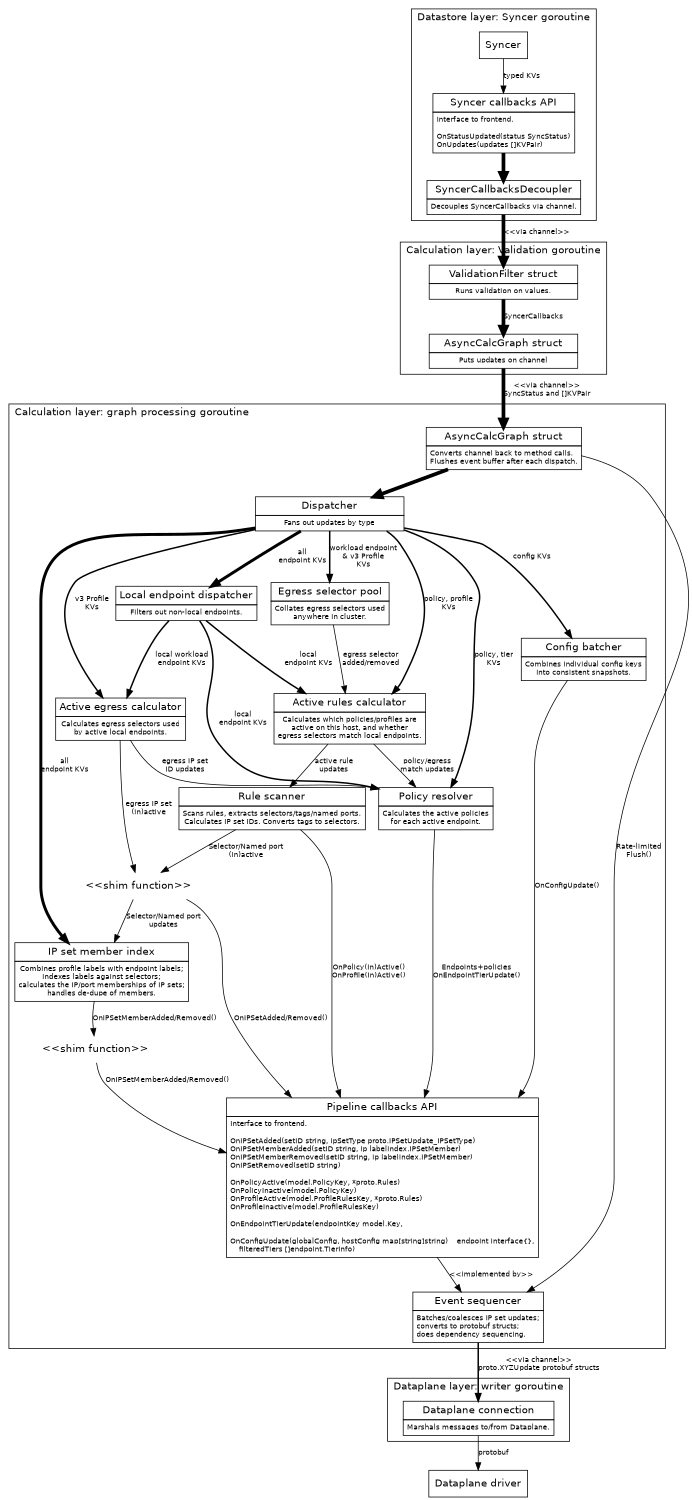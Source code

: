 digraph G {
size="7.5,10"
labeljust="l"
fontname=Helvetica;
node [fontname=Helvetica]
edge [fontname=Helvetica,fontsize=10]

    subgraph cluster0 {
    label="Datastore layer: Syncer goroutine";

        Syncer [shape=box]

        Syncer -> SyncerCallbacks [label="typed KVs"]

        SyncerCallbacks [label=<<table BORDER="0" CELLBORDER="1" CELLSPACING="0" CELLPADDING="4">
          <tr><td><font point-size="14">Syncer callbacks API</font></td></tr>
          <tr><td align="left"><font point-size="10">Interface to frontend.<BR ALIGN="LEFT"/>
<BR ALIGN="LEFT"/>
OnStatusUpdated(status SyncStatus)<BR ALIGN="LEFT"/>
OnUpdates(updates []KVPair)<BR ALIGN="LEFT"/>
</font></td></tr>
        </table>>, shape=none, margin=0];

        SyncerCallbacks -> SyncerCallbacksDecoupler [penwidth=5];

        SyncerCallbacksDecoupler [label=<<table BORDER="0" CELLBORDER="1" CELLSPACING="0" CELLPADDING="4">
          <tr><td><font point-size="14">SyncerCallbacksDecoupler</font></td></tr>
          <tr><td><font point-size="10">Decouples SyncerCallbacks via channel.</font></td></tr>
        </table>>, shape=none, margin=0];
    }

    subgraph cluster1 {
    label="Calculation layer: Validation goroutine";
        SyncerCallbacksDecoupler -> ValidationFilter [label="<<via channel>>" penwidth=5];
        ValidationFilter [label=<<table BORDER="0" CELLBORDER="1" CELLSPACING="0" CELLPADDING="4">
          <tr><td WIDTH="200"><font point-size="14" >ValidationFilter struct</font></td></tr>
          <tr><td><font point-size="10">Runs validation on values.</font></td></tr>
        </table>>, shape=none, margin=0]
        ValidationFilter -> AsyncCalcGraph [label="SyncerCallbacks", penwidth=5]
    }

    AsyncCalcGraph [label=<<table BORDER="0" CELLBORDER="1" CELLSPACING="0" CELLPADDING="4">
      <tr><td WIDTH="200"><font point-size="14" >AsyncCalcGraph struct</font></td></tr>
      <tr><td><font point-size="10">Puts updates on channel</font></td></tr>
    </table>>, shape=none, margin=0]
    AsyncCalcGraph -> AsyncCalcGraph2 [label="<<via channel>>\nSyncStatus and []KVPair", penwidth=5]

    subgraph cluster2 {
    label="Calculation layer: graph processing goroutine";

        AsyncCalcGraph2 [label=<<table BORDER="0" CELLBORDER="1" CELLSPACING="0" CELLPADDING="4">
          <tr><td WIDTH="200"><font point-size="14" >AsyncCalcGraph struct</font></td></tr>
          <tr><td><font point-size="10">Converts channel back to method calls.<BR ALIGN="LEFT"/>Flushes event buffer after each dispatch.</font></td></tr>
        </table>>, shape=none, margin=0]
        AsyncCalcGraph2 -> Dispatcher [penwidth=5]
        AsyncCalcGraph2 -> EventBuffer [label="Rate-limited\nFlush()"]

        subgraph {
            /* Put some padding either side of the Dispatcher. */
            rank=same; nodepadding1; Dispatcher; nodepadding2;
            nodepadding1 [style=invisible,fixedsize=true,width=4]
            nodepadding2 [style=invisible,fixedsize=true,width=4]
            nodepadding1 -> Dispatcher [style=invis];
            Dispatcher -> nodepadding2 [style=invis];
        }

        Dispatcher [label=<<table BORDER="0" CELLBORDER="1" CELLSPACING="0" CELLPADDING="4">
          <tr><td WIDTH="200"><font point-size="14" >Dispatcher</font></td></tr>
          <tr><td><font point-size="10">Fans out updates by type</font></td></tr>
        </table>>, shape=none, margin=0]
        Dispatcher -> PolicyResolver [label="policy, tier\nKVs", penwidth=2]
        Dispatcher -> ActiveRulesCalc [label="policy, profile\nKVs", penwidth=2]
        Dispatcher -> ActiveEgressCalc [label="v3 Profile\nKVs", penwidth=2]
        Dispatcher -> EgressSelPool [label="workload endpoint\n& v3 Profile\nKVs", penwidth=2]

        Dispatcher -> LocalDispatcher [label="all\nendpoint KVs", penwidth=4];
        Dispatcher -> MemberCalc [label="all\nendpoint KVs", penwidth=4];
        Dispatcher -> ConfigBatcher [label="config KVs", penwidth=2];


        LocalDispatcher [label=<<table BORDER="0" CELLBORDER="1" CELLSPACING="0" CELLPADDING="4">
          <tr><td><font point-size="14">Local endpoint dispatcher</font></td></tr>
          <tr><td><font point-size="10">Filters out non-local endpoints.</font></td></tr>
        </table>>, shape=none, margin=0]
        LocalDispatcher -> ActiveRulesCalc [label="local\nendpoint KVs", penwidth=2];
        LocalDispatcher -> PolicyResolver [label="local\nendpoint KVs", penwidth=2]
        LocalDispatcher -> ActiveEgressCalc [label="local workload\nendpoint KVs", penwidth=2];

        ConfigBatcher [label=<<table BORDER="0" CELLBORDER="1" CELLSPACING="0" CELLPADDING="4">
          <tr><td><font point-size="14">Config batcher</font></td></tr>
          <tr><td><font point-size="10">Combines individual config keys<BR ALIGN="LEFT"
                  />into consistent snapshots.</font></td></tr>
        </table>>, shape=none, margin=0]
        ConfigBatcher -> PipelineCallbacks [label="OnConfigUpdate()"]

        EgressSelPool [label=<<table BORDER="0" CELLBORDER="1" CELLSPACING="0" CELLPADDING="4">
          <tr><td><font point-size="14">Egress selector pool</font></td></tr>
          <tr><td><font point-size="10">Collates egress selectors used<br/>anywhere in cluster.</font></td></tr>
        </table>>, shape=none, margin=0];
        EgressSelPool -> ActiveRulesCalc [label="egress selector\nadded/removed"];

        ActiveRulesCalc [label=<<table BORDER="0" CELLBORDER="1" CELLSPACING="0" CELLPADDING="4">
          <tr><td><font point-size="14">Active rules calculator</font></td></tr>
          <tr><td><font point-size="10">Calculates which policies/profiles are<br/>active on this host, and whether<br/>egress selectors match local endpoints.</font></td></tr>
        </table>>, shape=none, margin=0];
        ActiveRulesCalc -> RuleScanner [label="active rule\nupdates"];
        ActiveRulesCalc -> PolicyResolver [label="policy/egress\nmatch updates"];

	ActiveEgressCalc [label=<<table BORDER="0" CELLBORDER="1" CELLSPACING="0" CELLPADDING="4">
          <tr><td><font point-size="14">Active egress calculator</font></td></tr>
          <tr><td><font point-size="10">Calculates egress selectors used<br/>by active local endpoints.</font></td></tr>
        </table>>, shape=none, margin=0];
        ActiveEgressCalc -> RuleScannerShim [label="egress IP set\n(in)active"];
        ActiveEgressCalc -> PolicyResolver [label="egress IP set\nID updates"];

        "<<shim function>>" [shape=none]

        RuleScanner [label=<<table BORDER="0" CELLBORDER="1" CELLSPACING="0" CELLPADDING="4">
          <tr><td><font point-size="14">Rule scanner</font></td></tr>
          <tr><td><font point-size="10">Scans rules, extracts selectors/tags/named ports.<br/>Calculates IP set IDs. Converts tags to selectors.</font></td></tr>
        </table>>, shape=none, margin=0];

        PolicyResolver [label=<<table BORDER="0" CELLBORDER="1" CELLSPACING="0" CELLPADDING="4">
          <tr><td><font point-size="14">Policy resolver</font></td></tr>
          <tr><td><font point-size="10">Calculates the active policies<br/>for each active endpoint.</font></td></tr>
        </table>>, shape=none, margin=0];


        MemberCalc [label=<<table BORDER="0" CELLBORDER="1" CELLSPACING="0" CELLPADDING="4">
          <tr><td><font point-size="14">IP set member index</font></td></tr>
          <tr><td><font point-size="10">Combines profile labels with endpoint labels;<br/>indexes labels against selectors;<br/>calculates the IP/port memberships of IP sets;<br/>handles de-dupe of members.</font></td></tr>
        </table>>, shape=none, margin=0];


        RuleScanner -> PipelineCallbacks [label="OnPolicy(In)Active()\nOnProfile(In)Active()"];

        RuleScannerShim [label="<<shim function>>", shape=none]

        RuleScanner -> RuleScannerShim [label="Selector/Named port\n(in)active"];

        RuleScannerShim -> MemberCalc [label="Selector/Named port\nupdates"]
        RuleScannerShim -> PipelineCallbacks [label="OnIPSetAdded/Removed()"];

        MemberCalc -> "<<shim function>>" [label="OnIPSetMemberAdded/Removed()"];
        "<<shim function>>" -> PipelineCallbacks [label="OnIPSetMemberAdded/Removed()"];
        PolicyResolver -> PipelineCallbacks [label="Endpoints+policies\nOnEndpointTierUpdate()"];

        PipelineCallbacks [label=<<table BORDER="0" CELLBORDER="1" CELLSPACING="0" CELLPADDING="4">
          <tr><td><font point-size="14">Pipeline callbacks API</font></td></tr>
          <tr><td align="left"><font point-size="10">Interface to frontend.<BR ALIGN="LEFT"/>
<BR ALIGN="LEFT"/>
OnIPSetAdded(setID string, ipSetType proto.IPSetUpdate_IPSetType)<BR ALIGN="LEFT"/>
OnIPSetMemberAdded(setID string, ip labelindex.IPSetMember)<BR ALIGN="LEFT"/>
OnIPSetMemberRemoved(setID string, ip labelindex.IPSetMember)<BR ALIGN="LEFT"/>
OnIPSetRemoved(setID string)<BR ALIGN="LEFT"/>
<BR ALIGN="LEFT"/>
OnPolicyActive(model.PolicyKey, *proto.Rules)<BR ALIGN="LEFT"/>
OnPolicyInactive(model.PolicyKey)<BR ALIGN="LEFT"/>
OnProfileActive(model.ProfileRulesKey, *proto.Rules)<BR ALIGN="LEFT"/>
OnProfileInactive(model.ProfileRulesKey)<BR ALIGN="LEFT"/>
<BR ALIGN="LEFT"/>
OnEndpointTierUpdate(endpointKey model.Key,<BR ALIGN="LEFT"/>
<BR ALIGN="LEFT"/>
OnConfigUpdate(globalConfig, hostConfig map[string]string)
    endpoint interface{},<BR ALIGN="LEFT"/>
    filteredTiers []endpoint.TierInfo)<BR ALIGN="LEFT"/>
</font></td></tr>
        </table>>, shape=none, margin=0];

        PipelineCallbacks -> EventBuffer [label="<<implemented by>>"]

        EventBuffer [label=<<table BORDER="0" CELLBORDER="1" CELLSPACING="0" CELLPADDING="4">
          <tr><td><font point-size="14">Event sequencer</font></td></tr>
          <tr><td><font point-size="10">Batches/coalesces IP set updates;<BR ALIGN="LEFT"/>converts to protobuf structs;<BR ALIGN="LEFT"/>does dependency sequencing.<BR ALIGN="LEFT"/></font></td></tr>
        </table>>, shape=none, margin=0];
    }

    subgraph cluster3 {
    label="Dataplane layer: writer goroutine";
        DataplaneConnection [label=<<table BORDER="0" CELLBORDER="1" CELLSPACING="0" CELLPADDING="4">
          <tr><td><font point-size="14">Dataplane connection</font></td></tr>
          <tr><td><font point-size="10">Marshals messages to/from Dataplane.</font></td></tr>
        </table>>, shape=none, margin=0];
    }


    EventBuffer -> DataplaneConnection [label="<<via channel>>\nproto.XYZUpdate protobuf structs", penwidth=2]
    DataplaneConnection -> Dataplane [label="protobuf"];
    Dataplane [shape=box, label="Dataplane driver"];
}
